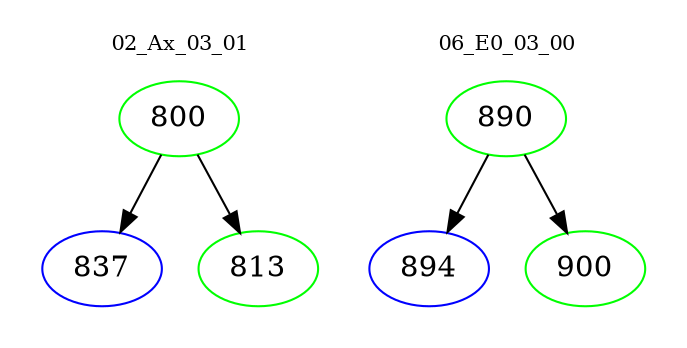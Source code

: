 digraph{
subgraph cluster_0 {
color = white
label = "02_Ax_03_01";
fontsize=10;
T0_800 [label="800", color="green"]
T0_800 -> T0_837 [color="black"]
T0_837 [label="837", color="blue"]
T0_800 -> T0_813 [color="black"]
T0_813 [label="813", color="green"]
}
subgraph cluster_1 {
color = white
label = "06_E0_03_00";
fontsize=10;
T1_890 [label="890", color="green"]
T1_890 -> T1_894 [color="black"]
T1_894 [label="894", color="blue"]
T1_890 -> T1_900 [color="black"]
T1_900 [label="900", color="green"]
}
}
